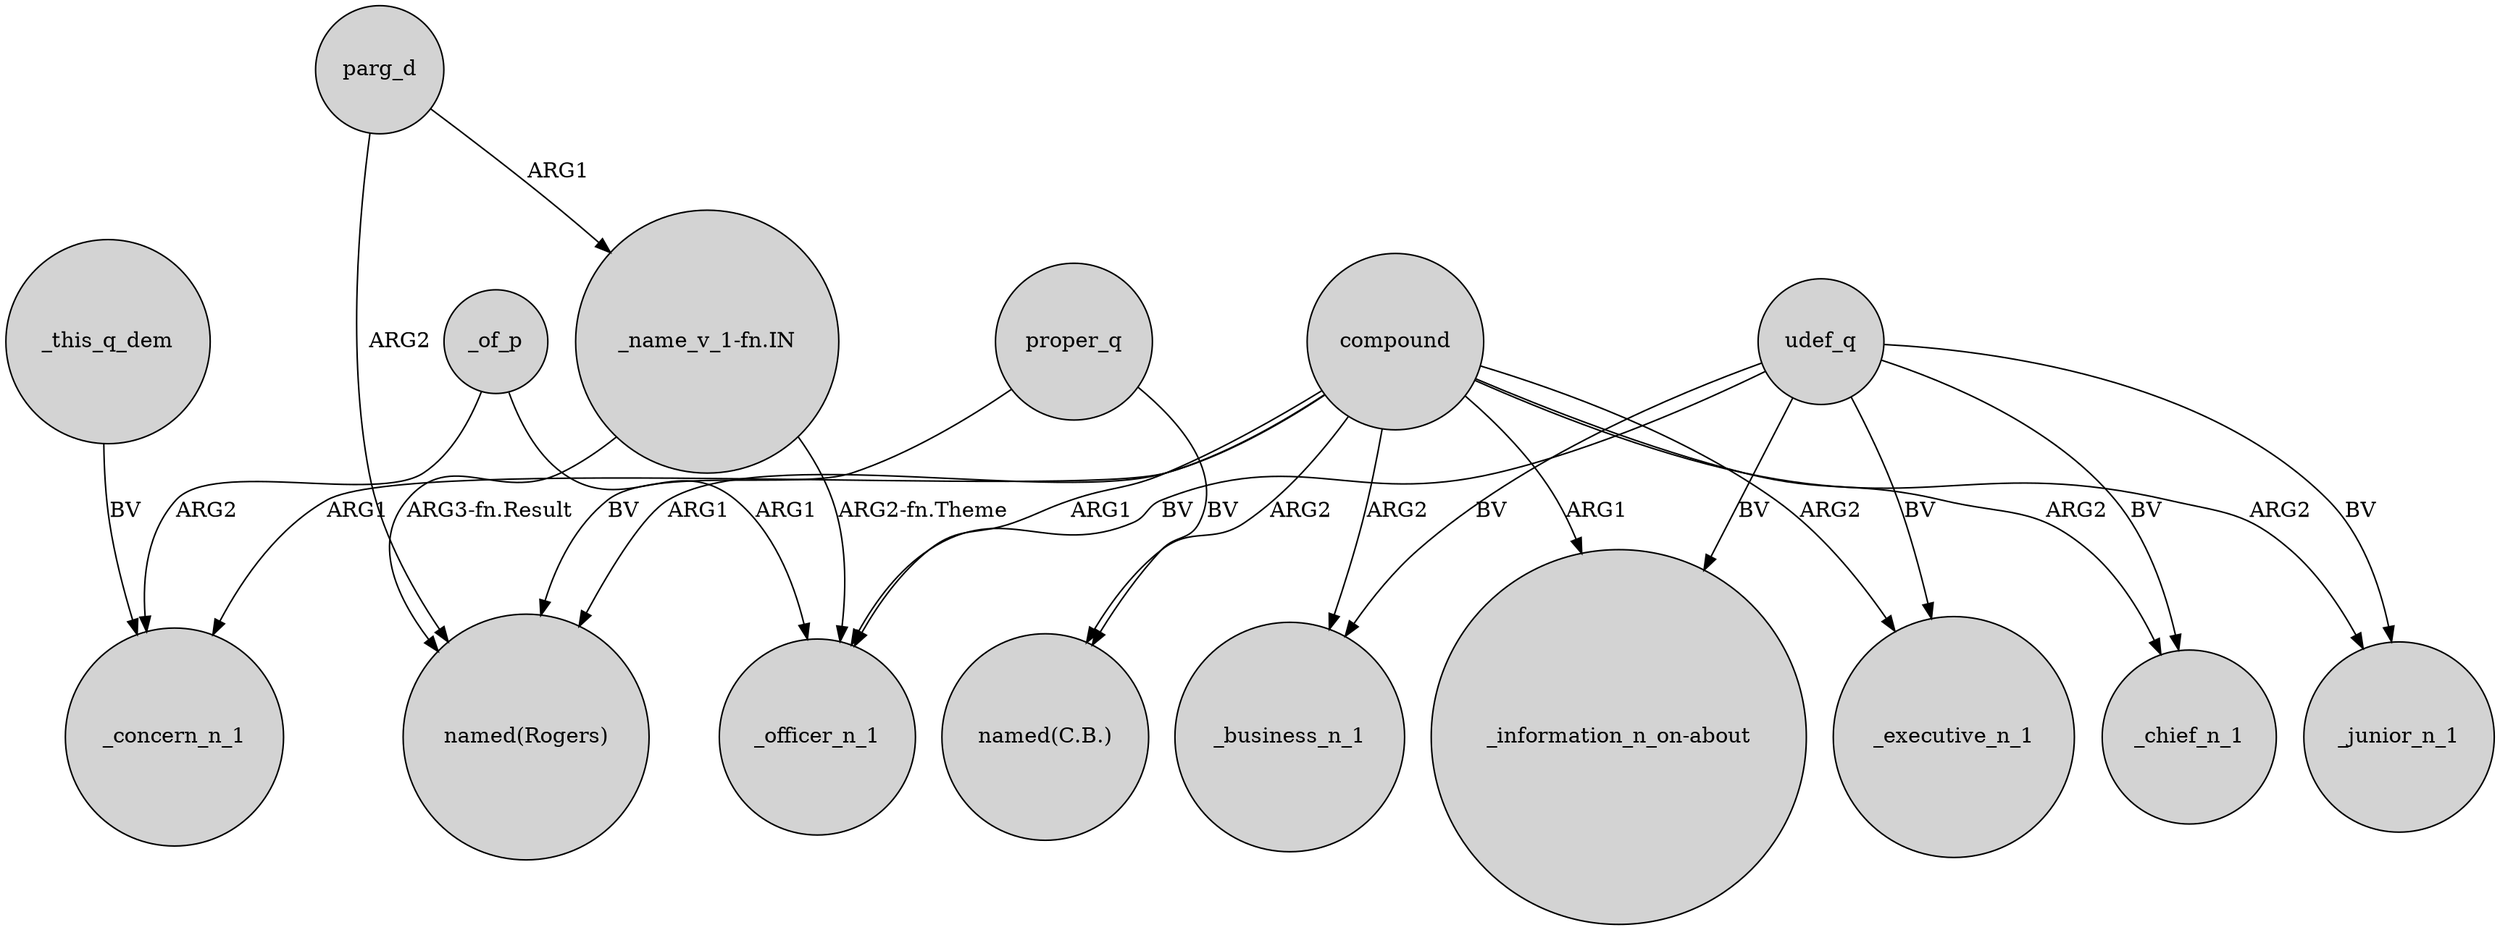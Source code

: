 digraph {
	node [shape=circle style=filled]
	_of_p -> _concern_n_1 [label=ARG2]
	udef_q -> _executive_n_1 [label=BV]
	_this_q_dem -> _concern_n_1 [label=BV]
	proper_q -> "named(Rogers)" [label=BV]
	"_name_v_1-fn.IN" -> _officer_n_1 [label="ARG2-fn.Theme"]
	compound -> _chief_n_1 [label=ARG2]
	udef_q -> _junior_n_1 [label=BV]
	udef_q -> "_information_n_on-about" [label=BV]
	compound -> _officer_n_1 [label=ARG1]
	compound -> _junior_n_1 [label=ARG2]
	compound -> "named(C.B.)" [label=ARG2]
	udef_q -> _chief_n_1 [label=BV]
	udef_q -> _officer_n_1 [label=BV]
	"_name_v_1-fn.IN" -> "named(Rogers)" [label="ARG3-fn.Result"]
	compound -> _business_n_1 [label=ARG2]
	compound -> "named(Rogers)" [label=ARG1]
	parg_d -> "named(Rogers)" [label=ARG2]
	_of_p -> _officer_n_1 [label=ARG1]
	proper_q -> "named(C.B.)" [label=BV]
	udef_q -> _business_n_1 [label=BV]
	compound -> _executive_n_1 [label=ARG2]
	compound -> "_information_n_on-about" [label=ARG1]
	compound -> _concern_n_1 [label=ARG1]
	parg_d -> "_name_v_1-fn.IN" [label=ARG1]
}
